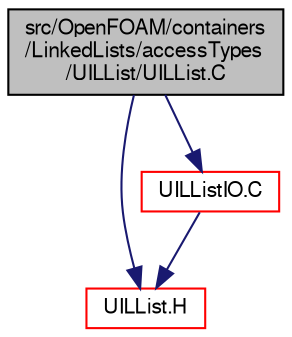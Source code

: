 digraph "src/OpenFOAM/containers/LinkedLists/accessTypes/UILList/UILList.C"
{
  bgcolor="transparent";
  edge [fontname="FreeSans",fontsize="10",labelfontname="FreeSans",labelfontsize="10"];
  node [fontname="FreeSans",fontsize="10",shape=record];
  Node0 [label="src/OpenFOAM/containers\l/LinkedLists/accessTypes\l/UILList/UILList.C",height=0.2,width=0.4,color="black", fillcolor="grey75", style="filled", fontcolor="black"];
  Node0 -> Node1 [color="midnightblue",fontsize="10",style="solid",fontname="FreeSans"];
  Node1 [label="UILList.H",height=0.2,width=0.4,color="red",URL="$a08546.html"];
  Node0 -> Node9 [color="midnightblue",fontsize="10",style="solid",fontname="FreeSans"];
  Node9 [label="UILListIO.C",height=0.2,width=0.4,color="red",URL="$a08549.html"];
  Node9 -> Node1 [color="midnightblue",fontsize="10",style="solid",fontname="FreeSans"];
}
